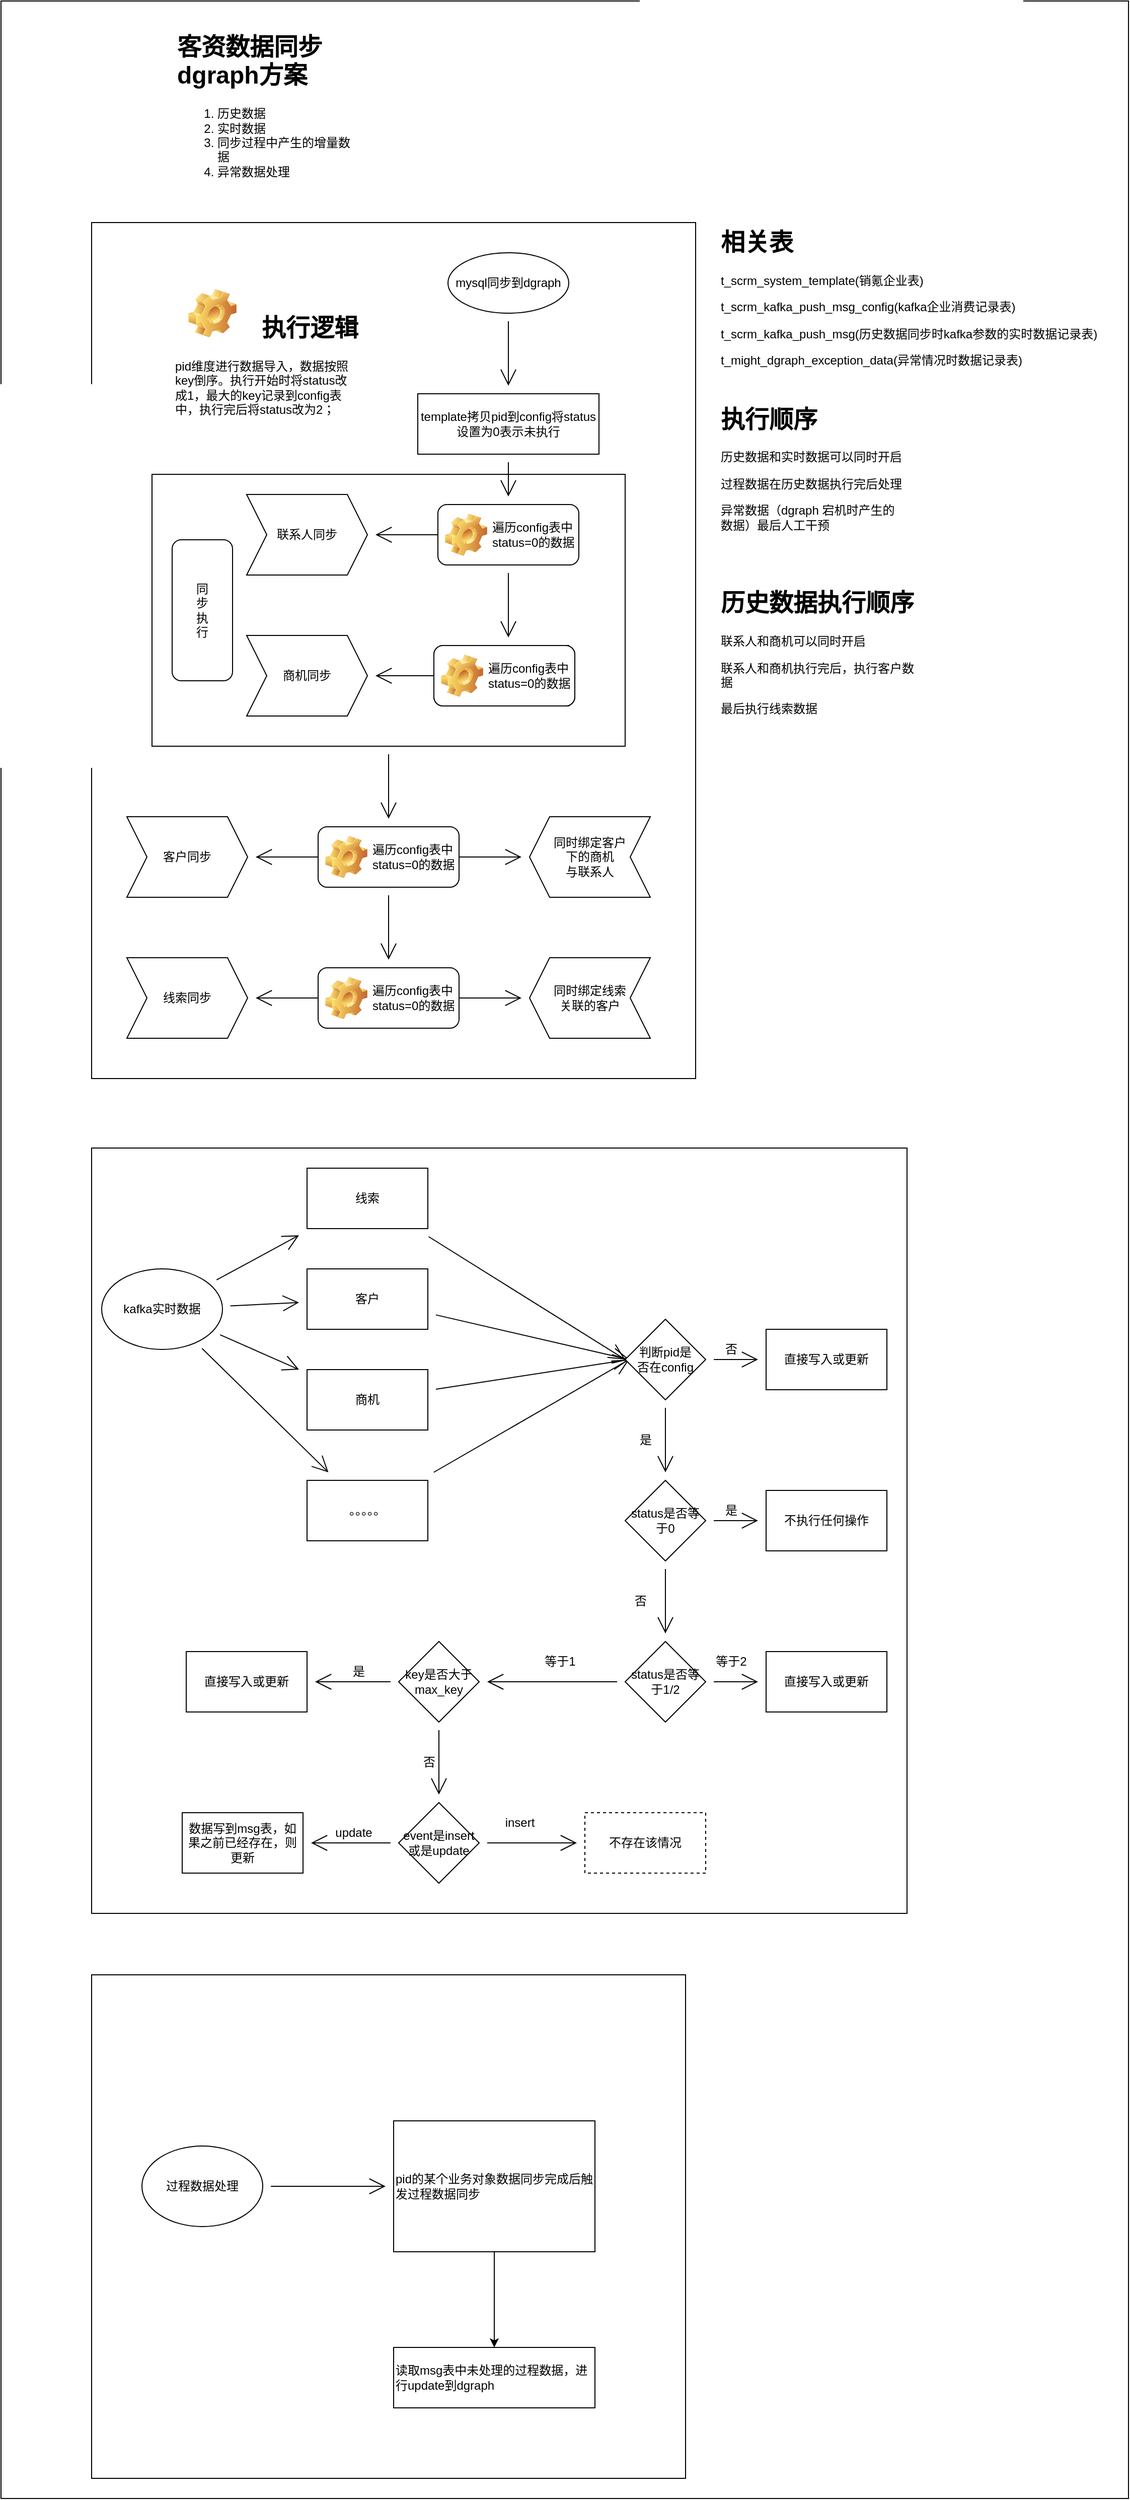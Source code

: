 <mxfile version="15.6.6" type="github">
  <diagram id="g6yYjkr6-7rxkAiS20dw" name="Page-1">
    <mxGraphModel dx="2719" dy="1292" grid="1" gridSize="10" guides="1" tooltips="1" connect="1" arrows="1" fold="1" page="1" pageScale="1" pageWidth="827" pageHeight="1169" math="0" shadow="0">
      <root>
        <mxCell id="0" />
        <mxCell id="1" parent="0" />
        <mxCell id="6HXKAiUreTgjCRLAevFc-127" value="" style="rounded=0;whiteSpace=wrap;html=1;hachureGap=4;pointerEvents=0;fillColor=default;align=left;verticalAlign=middle;strokeColor=default;fontColor=default;" parent="1" vertex="1">
          <mxGeometry x="-490" y="40" width="1120" height="2480" as="geometry" />
        </mxCell>
        <mxCell id="6HXKAiUreTgjCRLAevFc-124" value="" style="rounded=0;whiteSpace=wrap;html=1;hachureGap=4;pointerEvents=0;fillColor=default;align=left;verticalAlign=middle;" parent="1" vertex="1">
          <mxGeometry x="-400" y="260" width="600" height="850" as="geometry" />
        </mxCell>
        <mxCell id="6HXKAiUreTgjCRLAevFc-123" value="" style="rounded=0;whiteSpace=wrap;html=1;hachureGap=4;pointerEvents=0;fillColor=default;align=left;verticalAlign=middle;" parent="1" vertex="1">
          <mxGeometry x="-400" y="1179" width="810" height="760" as="geometry" />
        </mxCell>
        <mxCell id="6HXKAiUreTgjCRLAevFc-122" value="" style="rounded=0;whiteSpace=wrap;html=1;hachureGap=4;pointerEvents=0;fillColor=default;align=left;verticalAlign=middle;strokeColor=default;fontColor=default;" parent="1" vertex="1">
          <mxGeometry x="-400" y="2000" width="590" height="500" as="geometry" />
        </mxCell>
        <mxCell id="6HXKAiUreTgjCRLAevFc-22" value="" style="edgeStyle=none;curved=1;rounded=0;orthogonalLoop=1;jettySize=auto;html=1;endArrow=open;startSize=14;endSize=14;sourcePerimeterSpacing=8;targetPerimeterSpacing=8;" parent="1" source="6HXKAiUreTgjCRLAevFc-17" edge="1">
          <mxGeometry relative="1" as="geometry">
            <mxPoint x="-105" y="852" as="targetPoint" />
          </mxGeometry>
        </mxCell>
        <mxCell id="6HXKAiUreTgjCRLAevFc-17" value="" style="rounded=0;whiteSpace=wrap;html=1;hachureGap=4;pointerEvents=0;" parent="1" vertex="1">
          <mxGeometry x="-340" y="510" width="470" height="270" as="geometry" />
        </mxCell>
        <mxCell id="6HXKAiUreTgjCRLAevFc-6" value="" style="edgeStyle=none;curved=1;rounded=0;orthogonalLoop=1;jettySize=auto;html=1;endArrow=open;startSize=14;endSize=14;sourcePerimeterSpacing=8;targetPerimeterSpacing=8;" parent="1" source="6HXKAiUreTgjCRLAevFc-2" edge="1">
          <mxGeometry relative="1" as="geometry">
            <mxPoint x="14" y="532" as="targetPoint" />
          </mxGeometry>
        </mxCell>
        <mxCell id="6HXKAiUreTgjCRLAevFc-2" value="template拷贝pid到config将status设置为0表示未执行" style="rounded=0;whiteSpace=wrap;html=1;hachureGap=4;pointerEvents=0;" parent="1" vertex="1">
          <mxGeometry x="-76" y="430" width="180" height="60" as="geometry" />
        </mxCell>
        <mxCell id="6HXKAiUreTgjCRLAevFc-3" value="&lt;h1&gt;相关表&lt;/h1&gt;&lt;p&gt;&lt;span style=&quot;text-align: center&quot;&gt;t_scrm_system_template(销氪企业表)&lt;/span&gt;&lt;br&gt;&lt;/p&gt;&lt;p&gt;&lt;span style=&quot;text-align: center&quot;&gt;t_scrm_kafka_push_msg_config(kafka企业消费记录表)&lt;br&gt;&lt;/span&gt;&lt;/p&gt;&lt;p&gt;&lt;span style=&quot;text-align: center&quot;&gt;t_scrm_kafka_push_msg(历史数据同步时kafka参数的实时数据记录表)&lt;/span&gt;&lt;/p&gt;&lt;p&gt;&lt;span style=&quot;text-align: center&quot;&gt;t_might_dgraph_exception_data(异常情况时数据记录表)&lt;/span&gt;&lt;/p&gt;" style="text;html=1;strokeColor=none;fillColor=none;spacing=5;spacingTop=-20;whiteSpace=wrap;overflow=hidden;rounded=0;hachureGap=4;pointerEvents=0;fontColor=default;" parent="1" vertex="1">
          <mxGeometry x="220" y="260" width="400" height="180" as="geometry" />
        </mxCell>
        <mxCell id="6HXKAiUreTgjCRLAevFc-12" value="" style="edgeStyle=none;curved=1;rounded=0;orthogonalLoop=1;jettySize=auto;html=1;endArrow=open;startSize=14;endSize=14;sourcePerimeterSpacing=8;targetPerimeterSpacing=8;" parent="1" target="6HXKAiUreTgjCRLAevFc-11" edge="1">
          <mxGeometry relative="1" as="geometry">
            <mxPoint x="-54" y="570" as="sourcePoint" />
          </mxGeometry>
        </mxCell>
        <mxCell id="6HXKAiUreTgjCRLAevFc-14" value="" style="edgeStyle=none;curved=1;rounded=0;orthogonalLoop=1;jettySize=auto;html=1;endArrow=open;startSize=14;endSize=14;sourcePerimeterSpacing=8;targetPerimeterSpacing=8;" parent="1" target="6HXKAiUreTgjCRLAevFc-13" edge="1">
          <mxGeometry relative="1" as="geometry">
            <mxPoint x="14" y="608" as="sourcePoint" />
          </mxGeometry>
        </mxCell>
        <mxCell id="6HXKAiUreTgjCRLAevFc-11" value="联系人同步" style="shape=step;perimeter=stepPerimeter;whiteSpace=wrap;html=1;fixedSize=1;rounded=0;hachureGap=4;" parent="1" vertex="1">
          <mxGeometry x="-246" y="530" width="120" height="80" as="geometry" />
        </mxCell>
        <mxCell id="6HXKAiUreTgjCRLAevFc-16" value="" style="edgeStyle=none;curved=1;rounded=0;orthogonalLoop=1;jettySize=auto;html=1;endArrow=open;startSize=14;endSize=14;sourcePerimeterSpacing=8;targetPerimeterSpacing=8;" parent="1" source="6HXKAiUreTgjCRLAevFc-13" target="6HXKAiUreTgjCRLAevFc-15" edge="1">
          <mxGeometry relative="1" as="geometry" />
        </mxCell>
        <mxCell id="6HXKAiUreTgjCRLAevFc-13" value="遍历config表中status=0的数据" style="whiteSpace=wrap;html=1;rounded=0;hachureGap=4;" parent="1" vertex="1">
          <mxGeometry x="-46" y="680" width="120" height="60" as="geometry" />
        </mxCell>
        <mxCell id="6HXKAiUreTgjCRLAevFc-15" value="商机同步" style="shape=step;perimeter=stepPerimeter;whiteSpace=wrap;html=1;fixedSize=1;rounded=0;hachureGap=4;" parent="1" vertex="1">
          <mxGeometry x="-246" y="670" width="120" height="80" as="geometry" />
        </mxCell>
        <mxCell id="6HXKAiUreTgjCRLAevFc-18" value="同&lt;br&gt;步&lt;br&gt;执&lt;br&gt;行" style="rounded=1;whiteSpace=wrap;html=1;hachureGap=4;pointerEvents=0;" parent="1" vertex="1">
          <mxGeometry x="-320" y="575" width="60" height="140" as="geometry" />
        </mxCell>
        <mxCell id="6HXKAiUreTgjCRLAevFc-24" value="" style="edgeStyle=none;curved=1;rounded=0;orthogonalLoop=1;jettySize=auto;html=1;endArrow=open;startSize=14;endSize=14;sourcePerimeterSpacing=8;targetPerimeterSpacing=8;" parent="1" target="6HXKAiUreTgjCRLAevFc-23" edge="1">
          <mxGeometry relative="1" as="geometry">
            <mxPoint x="-173" y="890" as="sourcePoint" />
          </mxGeometry>
        </mxCell>
        <mxCell id="6HXKAiUreTgjCRLAevFc-26" value="" style="edgeStyle=none;curved=1;rounded=0;orthogonalLoop=1;jettySize=auto;html=1;endArrow=open;startSize=14;endSize=14;sourcePerimeterSpacing=8;targetPerimeterSpacing=8;" parent="1" edge="1">
          <mxGeometry relative="1" as="geometry">
            <mxPoint x="-105" y="928" as="sourcePoint" />
            <mxPoint x="-105" y="992" as="targetPoint" />
          </mxGeometry>
        </mxCell>
        <mxCell id="6HXKAiUreTgjCRLAevFc-30" value="" style="edgeStyle=none;curved=1;rounded=0;orthogonalLoop=1;jettySize=auto;html=1;endArrow=open;startSize=14;endSize=14;sourcePerimeterSpacing=8;targetPerimeterSpacing=8;" parent="1" target="6HXKAiUreTgjCRLAevFc-29" edge="1">
          <mxGeometry relative="1" as="geometry">
            <mxPoint x="-37" y="890" as="sourcePoint" />
          </mxGeometry>
        </mxCell>
        <mxCell id="6HXKAiUreTgjCRLAevFc-23" value="客户同步" style="shape=step;perimeter=stepPerimeter;whiteSpace=wrap;html=1;fixedSize=1;rounded=0;hachureGap=4;" parent="1" vertex="1">
          <mxGeometry x="-365" y="850" width="120" height="80" as="geometry" />
        </mxCell>
        <mxCell id="6HXKAiUreTgjCRLAevFc-28" value="" style="edgeStyle=none;curved=1;rounded=0;orthogonalLoop=1;jettySize=auto;html=1;endArrow=open;startSize=14;endSize=14;sourcePerimeterSpacing=8;targetPerimeterSpacing=8;" parent="1" target="6HXKAiUreTgjCRLAevFc-27" edge="1">
          <mxGeometry relative="1" as="geometry">
            <mxPoint x="-173" y="1030" as="sourcePoint" />
          </mxGeometry>
        </mxCell>
        <mxCell id="6HXKAiUreTgjCRLAevFc-33" value="" style="edgeStyle=none;curved=1;rounded=0;orthogonalLoop=1;jettySize=auto;html=1;endArrow=open;startSize=14;endSize=14;sourcePerimeterSpacing=8;targetPerimeterSpacing=8;" parent="1" target="6HXKAiUreTgjCRLAevFc-32" edge="1">
          <mxGeometry relative="1" as="geometry">
            <mxPoint x="-37" y="1030" as="sourcePoint" />
          </mxGeometry>
        </mxCell>
        <mxCell id="6HXKAiUreTgjCRLAevFc-27" value="线索同步" style="shape=step;perimeter=stepPerimeter;whiteSpace=wrap;html=1;fixedSize=1;rounded=0;hachureGap=4;" parent="1" vertex="1">
          <mxGeometry x="-365" y="990" width="120" height="80" as="geometry" />
        </mxCell>
        <mxCell id="6HXKAiUreTgjCRLAevFc-29" value="同时绑定客户&lt;br&gt;下的商机&lt;br&gt;与联系人" style="shape=step;perimeter=stepPerimeter;whiteSpace=wrap;html=1;fixedSize=1;rounded=0;hachureGap=4;direction=west;align=center;" parent="1" vertex="1">
          <mxGeometry x="35" y="850" width="120" height="80" as="geometry" />
        </mxCell>
        <mxCell id="6HXKAiUreTgjCRLAevFc-32" value="同时绑定线索&lt;br&gt;关联的客户" style="shape=step;perimeter=stepPerimeter;whiteSpace=wrap;html=1;fixedSize=1;rounded=0;hachureGap=4;direction=west;" parent="1" vertex="1">
          <mxGeometry x="35" y="990" width="120" height="80" as="geometry" />
        </mxCell>
        <mxCell id="6HXKAiUreTgjCRLAevFc-36" value="&lt;span style=&quot;font-weight: 400 ; text-align: center&quot;&gt;遍历config表中status=0的数据&lt;/span&gt;" style="label;whiteSpace=wrap;html=1;image=img/clipart/Gear_128x128.png;hachureGap=4;pointerEvents=0;" parent="1" vertex="1">
          <mxGeometry x="-60" y="680" width="140" height="60" as="geometry" />
        </mxCell>
        <mxCell id="6HXKAiUreTgjCRLAevFc-41" value="&lt;span style=&quot;font-weight: 400 ; text-align: center&quot;&gt;遍历config表中status=0的数据&lt;/span&gt;" style="label;whiteSpace=wrap;html=1;image=img/clipart/Gear_128x128.png;hachureGap=4;pointerEvents=0;" parent="1" vertex="1">
          <mxGeometry x="-60" y="680" width="140" height="60" as="geometry" />
        </mxCell>
        <mxCell id="6HXKAiUreTgjCRLAevFc-42" value="&lt;span style=&quot;font-weight: 400 ; text-align: center&quot;&gt;遍历config表中status=0的数据&lt;/span&gt;" style="label;whiteSpace=wrap;html=1;image=img/clipart/Gear_128x128.png;hachureGap=4;pointerEvents=0;" parent="1" vertex="1">
          <mxGeometry x="-56" y="540" width="140" height="60" as="geometry" />
        </mxCell>
        <mxCell id="6HXKAiUreTgjCRLAevFc-43" value="&lt;span style=&quot;font-weight: 400 ; text-align: center&quot;&gt;遍历config表中status=0的数据&lt;/span&gt;" style="label;whiteSpace=wrap;html=1;image=img/clipart/Gear_128x128.png;hachureGap=4;pointerEvents=0;" parent="1" vertex="1">
          <mxGeometry x="-175" y="860" width="140" height="60" as="geometry" />
        </mxCell>
        <mxCell id="6HXKAiUreTgjCRLAevFc-44" value="&lt;span style=&quot;font-weight: 400 ; text-align: center&quot;&gt;遍历config表中status=0的数据&lt;/span&gt;" style="label;whiteSpace=wrap;html=1;image=img/clipart/Gear_128x128.png;hachureGap=4;pointerEvents=0;" parent="1" vertex="1">
          <mxGeometry x="-175" y="1000" width="140" height="60" as="geometry" />
        </mxCell>
        <mxCell id="6HXKAiUreTgjCRLAevFc-46" value="" style="edgeStyle=none;curved=1;rounded=0;orthogonalLoop=1;jettySize=auto;html=1;endArrow=open;startSize=14;endSize=14;sourcePerimeterSpacing=8;targetPerimeterSpacing=8;" parent="1" source="6HXKAiUreTgjCRLAevFc-45" target="6HXKAiUreTgjCRLAevFc-2" edge="1">
          <mxGeometry relative="1" as="geometry" />
        </mxCell>
        <mxCell id="6HXKAiUreTgjCRLAevFc-45" value="mysql同步到dgraph" style="ellipse;whiteSpace=wrap;html=1;rounded=0;hachureGap=4;" parent="1" vertex="1">
          <mxGeometry x="-46" y="290" width="120" height="60" as="geometry" />
        </mxCell>
        <mxCell id="6HXKAiUreTgjCRLAevFc-50" value="" style="group" parent="1" vertex="1" connectable="0">
          <mxGeometry x="-320" y="320" width="190" height="145" as="geometry" />
        </mxCell>
        <mxCell id="6HXKAiUreTgjCRLAevFc-47" value="&lt;h1&gt;执行逻辑&lt;/h1&gt;&lt;p style=&quot;text-align: left&quot;&gt;pid维度进行数据导入，数据按照key倒序。执行开始时将status改成1，最大的key记录到config表中，执行完后将status改为2；&lt;/p&gt;" style="text;html=1;strokeColor=none;fillColor=none;spacing=5;spacingTop=-20;whiteSpace=wrap;overflow=hidden;rounded=0;hachureGap=4;pointerEvents=0;align=right;" parent="6HXKAiUreTgjCRLAevFc-50" vertex="1">
          <mxGeometry y="25" width="190" height="120" as="geometry" />
        </mxCell>
        <mxCell id="6HXKAiUreTgjCRLAevFc-48" value="" style="icon;html=1;image=img/clipart/Gear_128x128.png;hachureGap=4;pointerEvents=0;fillColor=default;strokeColor=none;" parent="6HXKAiUreTgjCRLAevFc-50" vertex="1">
          <mxGeometry x="10" width="60" height="60" as="geometry" />
        </mxCell>
        <mxCell id="6HXKAiUreTgjCRLAevFc-54" value="" style="edgeStyle=none;curved=1;rounded=0;orthogonalLoop=1;jettySize=auto;html=1;endArrow=open;startSize=14;endSize=14;sourcePerimeterSpacing=8;targetPerimeterSpacing=8;" parent="1" source="6HXKAiUreTgjCRLAevFc-52" target="6HXKAiUreTgjCRLAevFc-53" edge="1">
          <mxGeometry relative="1" as="geometry" />
        </mxCell>
        <mxCell id="6HXKAiUreTgjCRLAevFc-56" value="" style="edgeStyle=none;curved=1;rounded=0;orthogonalLoop=1;jettySize=auto;html=1;endArrow=open;startSize=14;endSize=14;sourcePerimeterSpacing=8;targetPerimeterSpacing=8;" parent="1" source="6HXKAiUreTgjCRLAevFc-52" target="6HXKAiUreTgjCRLAevFc-55" edge="1">
          <mxGeometry relative="1" as="geometry" />
        </mxCell>
        <mxCell id="6HXKAiUreTgjCRLAevFc-58" value="" style="edgeStyle=none;curved=1;rounded=0;orthogonalLoop=1;jettySize=auto;html=1;endArrow=open;startSize=14;endSize=14;sourcePerimeterSpacing=8;targetPerimeterSpacing=8;" parent="1" source="6HXKAiUreTgjCRLAevFc-52" target="6HXKAiUreTgjCRLAevFc-57" edge="1">
          <mxGeometry relative="1" as="geometry" />
        </mxCell>
        <mxCell id="6HXKAiUreTgjCRLAevFc-60" value="" style="edgeStyle=none;curved=1;rounded=0;orthogonalLoop=1;jettySize=auto;html=1;endArrow=open;startSize=14;endSize=14;sourcePerimeterSpacing=8;targetPerimeterSpacing=8;" parent="1" source="6HXKAiUreTgjCRLAevFc-52" target="6HXKAiUreTgjCRLAevFc-59" edge="1">
          <mxGeometry relative="1" as="geometry" />
        </mxCell>
        <mxCell id="6HXKAiUreTgjCRLAevFc-52" value="kafka实时数据" style="ellipse;whiteSpace=wrap;html=1;hachureGap=4;pointerEvents=0;fillColor=default;align=center;" parent="1" vertex="1">
          <mxGeometry x="-390" y="1299" width="120" height="80" as="geometry" />
        </mxCell>
        <mxCell id="6HXKAiUreTgjCRLAevFc-71" value="" style="edgeStyle=none;curved=1;rounded=0;orthogonalLoop=1;jettySize=auto;html=1;endArrow=open;startSize=14;endSize=14;sourcePerimeterSpacing=8;targetPerimeterSpacing=8;" parent="1" source="6HXKAiUreTgjCRLAevFc-53" target="6HXKAiUreTgjCRLAevFc-70" edge="1">
          <mxGeometry relative="1" as="geometry" />
        </mxCell>
        <mxCell id="6HXKAiUreTgjCRLAevFc-53" value="商机" style="whiteSpace=wrap;html=1;align=center;fillColor=default;hachureGap=4;" parent="1" vertex="1">
          <mxGeometry x="-186" y="1399" width="120" height="60" as="geometry" />
        </mxCell>
        <mxCell id="6HXKAiUreTgjCRLAevFc-65" value="" style="edgeStyle=none;curved=1;rounded=0;orthogonalLoop=1;jettySize=auto;html=1;endArrow=open;startSize=14;endSize=14;sourcePerimeterSpacing=8;targetPerimeterSpacing=8;entryX=0;entryY=0.5;entryDx=0;entryDy=0;" parent="1" source="6HXKAiUreTgjCRLAevFc-55" edge="1">
          <mxGeometry relative="1" as="geometry">
            <mxPoint x="130" y="1389" as="targetPoint" />
          </mxGeometry>
        </mxCell>
        <mxCell id="6HXKAiUreTgjCRLAevFc-55" value="线索" style="whiteSpace=wrap;html=1;align=center;fillColor=default;hachureGap=4;" parent="1" vertex="1">
          <mxGeometry x="-186" y="1199" width="120" height="60" as="geometry" />
        </mxCell>
        <mxCell id="6HXKAiUreTgjCRLAevFc-69" value="" style="edgeStyle=none;curved=1;rounded=0;orthogonalLoop=1;jettySize=auto;html=1;endArrow=open;startSize=14;endSize=14;sourcePerimeterSpacing=8;targetPerimeterSpacing=8;" parent="1" source="6HXKAiUreTgjCRLAevFc-57" target="6HXKAiUreTgjCRLAevFc-68" edge="1">
          <mxGeometry relative="1" as="geometry" />
        </mxCell>
        <mxCell id="6HXKAiUreTgjCRLAevFc-57" value="客户" style="whiteSpace=wrap;html=1;align=center;fillColor=default;hachureGap=4;" parent="1" vertex="1">
          <mxGeometry x="-186" y="1299" width="120" height="60" as="geometry" />
        </mxCell>
        <mxCell id="6HXKAiUreTgjCRLAevFc-73" value="" style="edgeStyle=none;curved=1;rounded=0;orthogonalLoop=1;jettySize=auto;html=1;endArrow=open;startSize=14;endSize=14;sourcePerimeterSpacing=8;targetPerimeterSpacing=8;" parent="1" source="6HXKAiUreTgjCRLAevFc-59" target="6HXKAiUreTgjCRLAevFc-72" edge="1">
          <mxGeometry relative="1" as="geometry" />
        </mxCell>
        <mxCell id="6HXKAiUreTgjCRLAevFc-59" value="。。。。。" style="whiteSpace=wrap;html=1;fillColor=default;hachureGap=4;" parent="1" vertex="1">
          <mxGeometry x="-186" y="1509" width="120" height="60" as="geometry" />
        </mxCell>
        <mxCell id="6HXKAiUreTgjCRLAevFc-68" value="" style="shape=waypoint;size=6;pointerEvents=1;points=[];fillColor=default;resizable=0;rotatable=0;perimeter=centerPerimeter;snapToPoint=1;hachureGap=4;" parent="1" vertex="1">
          <mxGeometry x="114" y="1369" width="40" height="40" as="geometry" />
        </mxCell>
        <mxCell id="6HXKAiUreTgjCRLAevFc-70" value="" style="shape=waypoint;size=6;pointerEvents=1;points=[];fillColor=default;resizable=0;rotatable=0;perimeter=centerPerimeter;snapToPoint=1;hachureGap=4;" parent="1" vertex="1">
          <mxGeometry x="114" y="1369" width="40" height="40" as="geometry" />
        </mxCell>
        <mxCell id="6HXKAiUreTgjCRLAevFc-72" value="" style="shape=waypoint;size=6;pointerEvents=1;points=[];fillColor=default;resizable=0;rotatable=0;perimeter=centerPerimeter;snapToPoint=1;hachureGap=4;" parent="1" vertex="1">
          <mxGeometry x="114" y="1369" width="40" height="40" as="geometry" />
        </mxCell>
        <mxCell id="6HXKAiUreTgjCRLAevFc-81" value="" style="edgeStyle=none;curved=1;rounded=0;orthogonalLoop=1;jettySize=auto;html=1;endArrow=open;startSize=14;endSize=14;sourcePerimeterSpacing=8;targetPerimeterSpacing=8;" parent="1" source="6HXKAiUreTgjCRLAevFc-74" target="6HXKAiUreTgjCRLAevFc-80" edge="1">
          <mxGeometry relative="1" as="geometry" />
        </mxCell>
        <mxCell id="6HXKAiUreTgjCRLAevFc-84" value="" style="edgeStyle=none;curved=1;rounded=0;orthogonalLoop=1;jettySize=auto;html=1;endArrow=open;startSize=14;endSize=14;sourcePerimeterSpacing=8;targetPerimeterSpacing=8;" parent="1" source="6HXKAiUreTgjCRLAevFc-74" target="6HXKAiUreTgjCRLAevFc-83" edge="1">
          <mxGeometry relative="1" as="geometry" />
        </mxCell>
        <mxCell id="6HXKAiUreTgjCRLAevFc-74" value="判断pid是&lt;br&gt;否在config" style="rhombus;whiteSpace=wrap;html=1;fillColor=default;hachureGap=4;" parent="1" vertex="1">
          <mxGeometry x="130" y="1349" width="80" height="80" as="geometry" />
        </mxCell>
        <mxCell id="6HXKAiUreTgjCRLAevFc-79" value="是" style="text;html=1;align=center;verticalAlign=middle;resizable=0;points=[];autosize=1;strokeColor=none;fillColor=none;" parent="1" vertex="1">
          <mxGeometry x="135" y="1459" width="30" height="20" as="geometry" />
        </mxCell>
        <mxCell id="6HXKAiUreTgjCRLAevFc-80" value="直接写入或更新" style="whiteSpace=wrap;html=1;fillColor=default;hachureGap=4;" parent="1" vertex="1">
          <mxGeometry x="270" y="1359" width="120" height="60" as="geometry" />
        </mxCell>
        <mxCell id="6HXKAiUreTgjCRLAevFc-82" value="否" style="text;html=1;align=center;verticalAlign=middle;resizable=0;points=[];autosize=1;strokeColor=none;fillColor=none;" parent="1" vertex="1">
          <mxGeometry x="220" y="1369" width="30" height="20" as="geometry" />
        </mxCell>
        <mxCell id="6HXKAiUreTgjCRLAevFc-86" value="" style="edgeStyle=none;curved=1;rounded=0;orthogonalLoop=1;jettySize=auto;html=1;endArrow=open;startSize=14;endSize=14;sourcePerimeterSpacing=8;targetPerimeterSpacing=8;" parent="1" source="6HXKAiUreTgjCRLAevFc-83" target="6HXKAiUreTgjCRLAevFc-85" edge="1">
          <mxGeometry relative="1" as="geometry" />
        </mxCell>
        <mxCell id="6HXKAiUreTgjCRLAevFc-89" value="" style="edgeStyle=none;curved=1;rounded=0;orthogonalLoop=1;jettySize=auto;html=1;endArrow=open;startSize=14;endSize=14;sourcePerimeterSpacing=8;targetPerimeterSpacing=8;" parent="1" source="6HXKAiUreTgjCRLAevFc-83" target="6HXKAiUreTgjCRLAevFc-88" edge="1">
          <mxGeometry relative="1" as="geometry" />
        </mxCell>
        <mxCell id="6HXKAiUreTgjCRLAevFc-83" value="status是否等于0" style="rhombus;whiteSpace=wrap;html=1;fillColor=default;hachureGap=4;" parent="1" vertex="1">
          <mxGeometry x="130" y="1509" width="80" height="80" as="geometry" />
        </mxCell>
        <mxCell id="6HXKAiUreTgjCRLAevFc-85" value="不执行任何操作" style="whiteSpace=wrap;html=1;fillColor=default;hachureGap=4;" parent="1" vertex="1">
          <mxGeometry x="270" y="1519" width="120" height="60" as="geometry" />
        </mxCell>
        <mxCell id="6HXKAiUreTgjCRLAevFc-87" value="是" style="text;html=1;align=center;verticalAlign=middle;resizable=0;points=[];autosize=1;strokeColor=none;fillColor=none;" parent="1" vertex="1">
          <mxGeometry x="220" y="1529" width="30" height="20" as="geometry" />
        </mxCell>
        <mxCell id="6HXKAiUreTgjCRLAevFc-94" value="" style="edgeStyle=none;curved=1;rounded=0;orthogonalLoop=1;jettySize=auto;html=1;endArrow=open;startSize=14;endSize=14;sourcePerimeterSpacing=8;targetPerimeterSpacing=8;" parent="1" source="6HXKAiUreTgjCRLAevFc-88" target="6HXKAiUreTgjCRLAevFc-93" edge="1">
          <mxGeometry relative="1" as="geometry" />
        </mxCell>
        <mxCell id="6HXKAiUreTgjCRLAevFc-102" value="" style="edgeStyle=none;curved=1;rounded=0;orthogonalLoop=1;jettySize=auto;html=1;endArrow=open;startSize=14;endSize=14;sourcePerimeterSpacing=8;targetPerimeterSpacing=8;" parent="1" source="6HXKAiUreTgjCRLAevFc-88" target="6HXKAiUreTgjCRLAevFc-101" edge="1">
          <mxGeometry relative="1" as="geometry" />
        </mxCell>
        <mxCell id="6HXKAiUreTgjCRLAevFc-88" value="status是否等于1/2" style="rhombus;whiteSpace=wrap;html=1;fillColor=default;hachureGap=4;" parent="1" vertex="1">
          <mxGeometry x="130" y="1669" width="80" height="80" as="geometry" />
        </mxCell>
        <mxCell id="6HXKAiUreTgjCRLAevFc-90" value="否" style="text;html=1;align=center;verticalAlign=middle;resizable=0;points=[];autosize=1;strokeColor=none;fillColor=none;" parent="1" vertex="1">
          <mxGeometry x="130" y="1619" width="30" height="20" as="geometry" />
        </mxCell>
        <mxCell id="6HXKAiUreTgjCRLAevFc-93" value="&lt;span&gt;直接写入或更新&lt;/span&gt;" style="whiteSpace=wrap;html=1;fillColor=default;hachureGap=4;" parent="1" vertex="1">
          <mxGeometry x="270" y="1679" width="120" height="60" as="geometry" />
        </mxCell>
        <mxCell id="6HXKAiUreTgjCRLAevFc-95" value="等于2" style="text;html=1;align=center;verticalAlign=middle;resizable=0;points=[];autosize=1;strokeColor=none;fillColor=none;" parent="1" vertex="1">
          <mxGeometry x="210" y="1679" width="50" height="20" as="geometry" />
        </mxCell>
        <mxCell id="6HXKAiUreTgjCRLAevFc-99" value="等于1" style="text;html=1;align=center;verticalAlign=middle;resizable=0;points=[];autosize=1;strokeColor=none;fillColor=none;" parent="1" vertex="1">
          <mxGeometry x="40" y="1679" width="50" height="20" as="geometry" />
        </mxCell>
        <mxCell id="6HXKAiUreTgjCRLAevFc-104" value="" style="edgeStyle=none;curved=1;rounded=0;orthogonalLoop=1;jettySize=auto;html=1;endArrow=open;startSize=14;endSize=14;sourcePerimeterSpacing=8;targetPerimeterSpacing=8;" parent="1" source="6HXKAiUreTgjCRLAevFc-101" target="6HXKAiUreTgjCRLAevFc-103" edge="1">
          <mxGeometry relative="1" as="geometry" />
        </mxCell>
        <mxCell id="6HXKAiUreTgjCRLAevFc-107" value="" style="edgeStyle=none;curved=1;rounded=0;orthogonalLoop=1;jettySize=auto;html=1;endArrow=open;startSize=14;endSize=14;sourcePerimeterSpacing=8;targetPerimeterSpacing=8;" parent="1" source="6HXKAiUreTgjCRLAevFc-101" target="6HXKAiUreTgjCRLAevFc-106" edge="1">
          <mxGeometry relative="1" as="geometry" />
        </mxCell>
        <mxCell id="6HXKAiUreTgjCRLAevFc-101" value="key是否大于max_key" style="rhombus;whiteSpace=wrap;html=1;fillColor=default;hachureGap=4;" parent="1" vertex="1">
          <mxGeometry x="-95" y="1669" width="80" height="80" as="geometry" />
        </mxCell>
        <mxCell id="6HXKAiUreTgjCRLAevFc-103" value="&lt;meta charset=&quot;utf-8&quot;&gt;&lt;span style=&quot;color: rgb(0, 0, 0); font-family: helvetica; font-size: 12px; font-style: normal; font-weight: 400; letter-spacing: normal; text-align: center; text-indent: 0px; text-transform: none; word-spacing: 0px; background-color: rgb(248, 249, 250); display: inline; float: none;&quot;&gt;直接写入或更新&lt;/span&gt;" style="whiteSpace=wrap;html=1;fillColor=default;hachureGap=4;" parent="1" vertex="1">
          <mxGeometry x="-306" y="1679" width="120" height="60" as="geometry" />
        </mxCell>
        <mxCell id="6HXKAiUreTgjCRLAevFc-105" value="是" style="text;html=1;align=center;verticalAlign=middle;resizable=0;points=[];autosize=1;strokeColor=none;fillColor=none;" parent="1" vertex="1">
          <mxGeometry x="-150" y="1689" width="30" height="20" as="geometry" />
        </mxCell>
        <mxCell id="6HXKAiUreTgjCRLAevFc-110" value="" style="edgeStyle=none;curved=1;rounded=0;orthogonalLoop=1;jettySize=auto;html=1;endArrow=open;startSize=14;endSize=14;sourcePerimeterSpacing=8;targetPerimeterSpacing=8;" parent="1" source="6HXKAiUreTgjCRLAevFc-106" target="6HXKAiUreTgjCRLAevFc-109" edge="1">
          <mxGeometry relative="1" as="geometry" />
        </mxCell>
        <mxCell id="6HXKAiUreTgjCRLAevFc-113" value="" style="edgeStyle=none;curved=1;rounded=0;orthogonalLoop=1;jettySize=auto;html=1;endArrow=open;startSize=14;endSize=14;sourcePerimeterSpacing=8;targetPerimeterSpacing=8;" parent="1" source="6HXKAiUreTgjCRLAevFc-106" target="6HXKAiUreTgjCRLAevFc-112" edge="1">
          <mxGeometry relative="1" as="geometry" />
        </mxCell>
        <mxCell id="6HXKAiUreTgjCRLAevFc-106" value="event是insert 或是update" style="rhombus;whiteSpace=wrap;html=1;fillColor=default;hachureGap=4;" parent="1" vertex="1">
          <mxGeometry x="-95" y="1829" width="80" height="80" as="geometry" />
        </mxCell>
        <mxCell id="6HXKAiUreTgjCRLAevFc-108" value="否" style="text;html=1;align=center;verticalAlign=middle;resizable=0;points=[];autosize=1;strokeColor=none;fillColor=none;" parent="1" vertex="1">
          <mxGeometry x="-80" y="1779" width="30" height="20" as="geometry" />
        </mxCell>
        <mxCell id="6HXKAiUreTgjCRLAevFc-109" value="不存在该情况" style="whiteSpace=wrap;html=1;fillColor=default;hachureGap=4;dashed=1;strokeColor=default;fontColor=default;" parent="1" vertex="1">
          <mxGeometry x="90" y="1839" width="120" height="60" as="geometry" />
        </mxCell>
        <mxCell id="6HXKAiUreTgjCRLAevFc-111" value="insert" style="text;html=1;align=center;verticalAlign=middle;resizable=0;points=[];autosize=1;strokeColor=none;fillColor=none;" parent="1" vertex="1">
          <mxGeometry x="5" y="1839" width="40" height="20" as="geometry" />
        </mxCell>
        <mxCell id="6HXKAiUreTgjCRLAevFc-112" value="数据写到msg表，如果之前已经存在，则更新" style="whiteSpace=wrap;html=1;fillColor=default;hachureGap=4;" parent="1" vertex="1">
          <mxGeometry x="-310" y="1839" width="120" height="60" as="geometry" />
        </mxCell>
        <mxCell id="6HXKAiUreTgjCRLAevFc-117" value="" style="edgeStyle=none;curved=1;rounded=0;orthogonalLoop=1;jettySize=auto;html=1;endArrow=open;startSize=14;endSize=14;sourcePerimeterSpacing=8;targetPerimeterSpacing=8;fillColor=default;strokeColor=default;fontColor=default;" parent="1" source="6HXKAiUreTgjCRLAevFc-115" target="6HXKAiUreTgjCRLAevFc-116" edge="1">
          <mxGeometry relative="1" as="geometry" />
        </mxCell>
        <mxCell id="6HXKAiUreTgjCRLAevFc-115" value="过程数据处理" style="ellipse;whiteSpace=wrap;html=1;hachureGap=4;pointerEvents=0;fillColor=default;align=center;strokeColor=default;fontColor=default;" parent="1" vertex="1">
          <mxGeometry x="-350" y="2170" width="120" height="80" as="geometry" />
        </mxCell>
        <mxCell id="lX6_4XrPIyhoqiOvHmS0-2" value="" style="edgeStyle=orthogonalEdgeStyle;rounded=0;orthogonalLoop=1;jettySize=auto;html=1;fontColor=default;fillColor=default;strokeColor=default;" edge="1" parent="1" source="6HXKAiUreTgjCRLAevFc-116" target="lX6_4XrPIyhoqiOvHmS0-1">
          <mxGeometry relative="1" as="geometry" />
        </mxCell>
        <mxCell id="6HXKAiUreTgjCRLAevFc-116" value="pid的某个业务对象数据同步完成后触发过程数据同步" style="whiteSpace=wrap;html=1;fillColor=default;hachureGap=4;align=left;verticalAlign=middle;strokeColor=default;fontColor=default;" parent="1" vertex="1">
          <mxGeometry x="-100" y="2145" width="200" height="130" as="geometry" />
        </mxCell>
        <mxCell id="6HXKAiUreTgjCRLAevFc-120" value="&lt;h1&gt;客资数据同步dgraph方案&lt;/h1&gt;&lt;p&gt;&lt;/p&gt;&lt;ol&gt;&lt;li&gt;历史数据&lt;/li&gt;&lt;li&gt;实时数据&lt;/li&gt;&lt;li&gt;同步过程中产生的增量数据&lt;/li&gt;&lt;li&gt;异常数据处理&lt;/li&gt;&lt;/ol&gt;&lt;p&gt;&lt;/p&gt;" style="text;html=1;strokeColor=none;fillColor=none;spacing=5;spacingTop=-20;whiteSpace=wrap;overflow=hidden;rounded=0;hachureGap=4;pointerEvents=0;align=left;verticalAlign=middle;fontColor=default;" parent="1" vertex="1">
          <mxGeometry x="-320" y="70" width="190" height="160" as="geometry" />
        </mxCell>
        <mxCell id="6HXKAiUreTgjCRLAevFc-121" value="update" style="text;html=1;align=center;verticalAlign=middle;resizable=0;points=[];autosize=1;strokeColor=none;fillColor=none;" parent="1" vertex="1">
          <mxGeometry x="-165" y="1849" width="50" height="20" as="geometry" />
        </mxCell>
        <mxCell id="6HXKAiUreTgjCRLAevFc-125" value="&lt;h1&gt;执行顺序&lt;/h1&gt;&lt;p&gt;历史数据和实时数据可以同时开启&lt;/p&gt;&lt;p&gt;过程数据在历史数据执行完后处理&lt;/p&gt;&lt;p&gt;异常数据（dgraph 宕机时产生的数据）最后人工干预&lt;/p&gt;" style="text;html=1;strokeColor=none;fillColor=none;spacing=5;spacingTop=-20;whiteSpace=wrap;overflow=hidden;rounded=0;hachureGap=4;pointerEvents=0;align=left;verticalAlign=middle;fontColor=default;" parent="1" vertex="1">
          <mxGeometry x="220" y="440" width="190" height="140" as="geometry" />
        </mxCell>
        <mxCell id="6HXKAiUreTgjCRLAevFc-126" value="&lt;h1&gt;历史数据执行顺序&lt;/h1&gt;&lt;p&gt;联系人和商机可以同时开启&lt;/p&gt;&lt;p&gt;联系人和商机执行完后，执行客户数据&lt;/p&gt;&lt;p&gt;最后执行线索数据&lt;/p&gt;" style="text;html=1;strokeColor=none;fillColor=none;spacing=5;spacingTop=-20;whiteSpace=wrap;overflow=hidden;rounded=0;hachureGap=4;pointerEvents=0;align=left;verticalAlign=middle;" parent="1" vertex="1">
          <mxGeometry x="220" y="610" width="200" height="170" as="geometry" />
        </mxCell>
        <mxCell id="lX6_4XrPIyhoqiOvHmS0-1" value="&lt;span&gt;读取msg表中未处理的过程数据，进行update到dgraph&lt;/span&gt;" style="whiteSpace=wrap;html=1;align=left;hachureGap=4;fillColor=default;strokeColor=default;fontColor=default;" vertex="1" parent="1">
          <mxGeometry x="-100" y="2370" width="200" height="60" as="geometry" />
        </mxCell>
      </root>
    </mxGraphModel>
  </diagram>
</mxfile>
